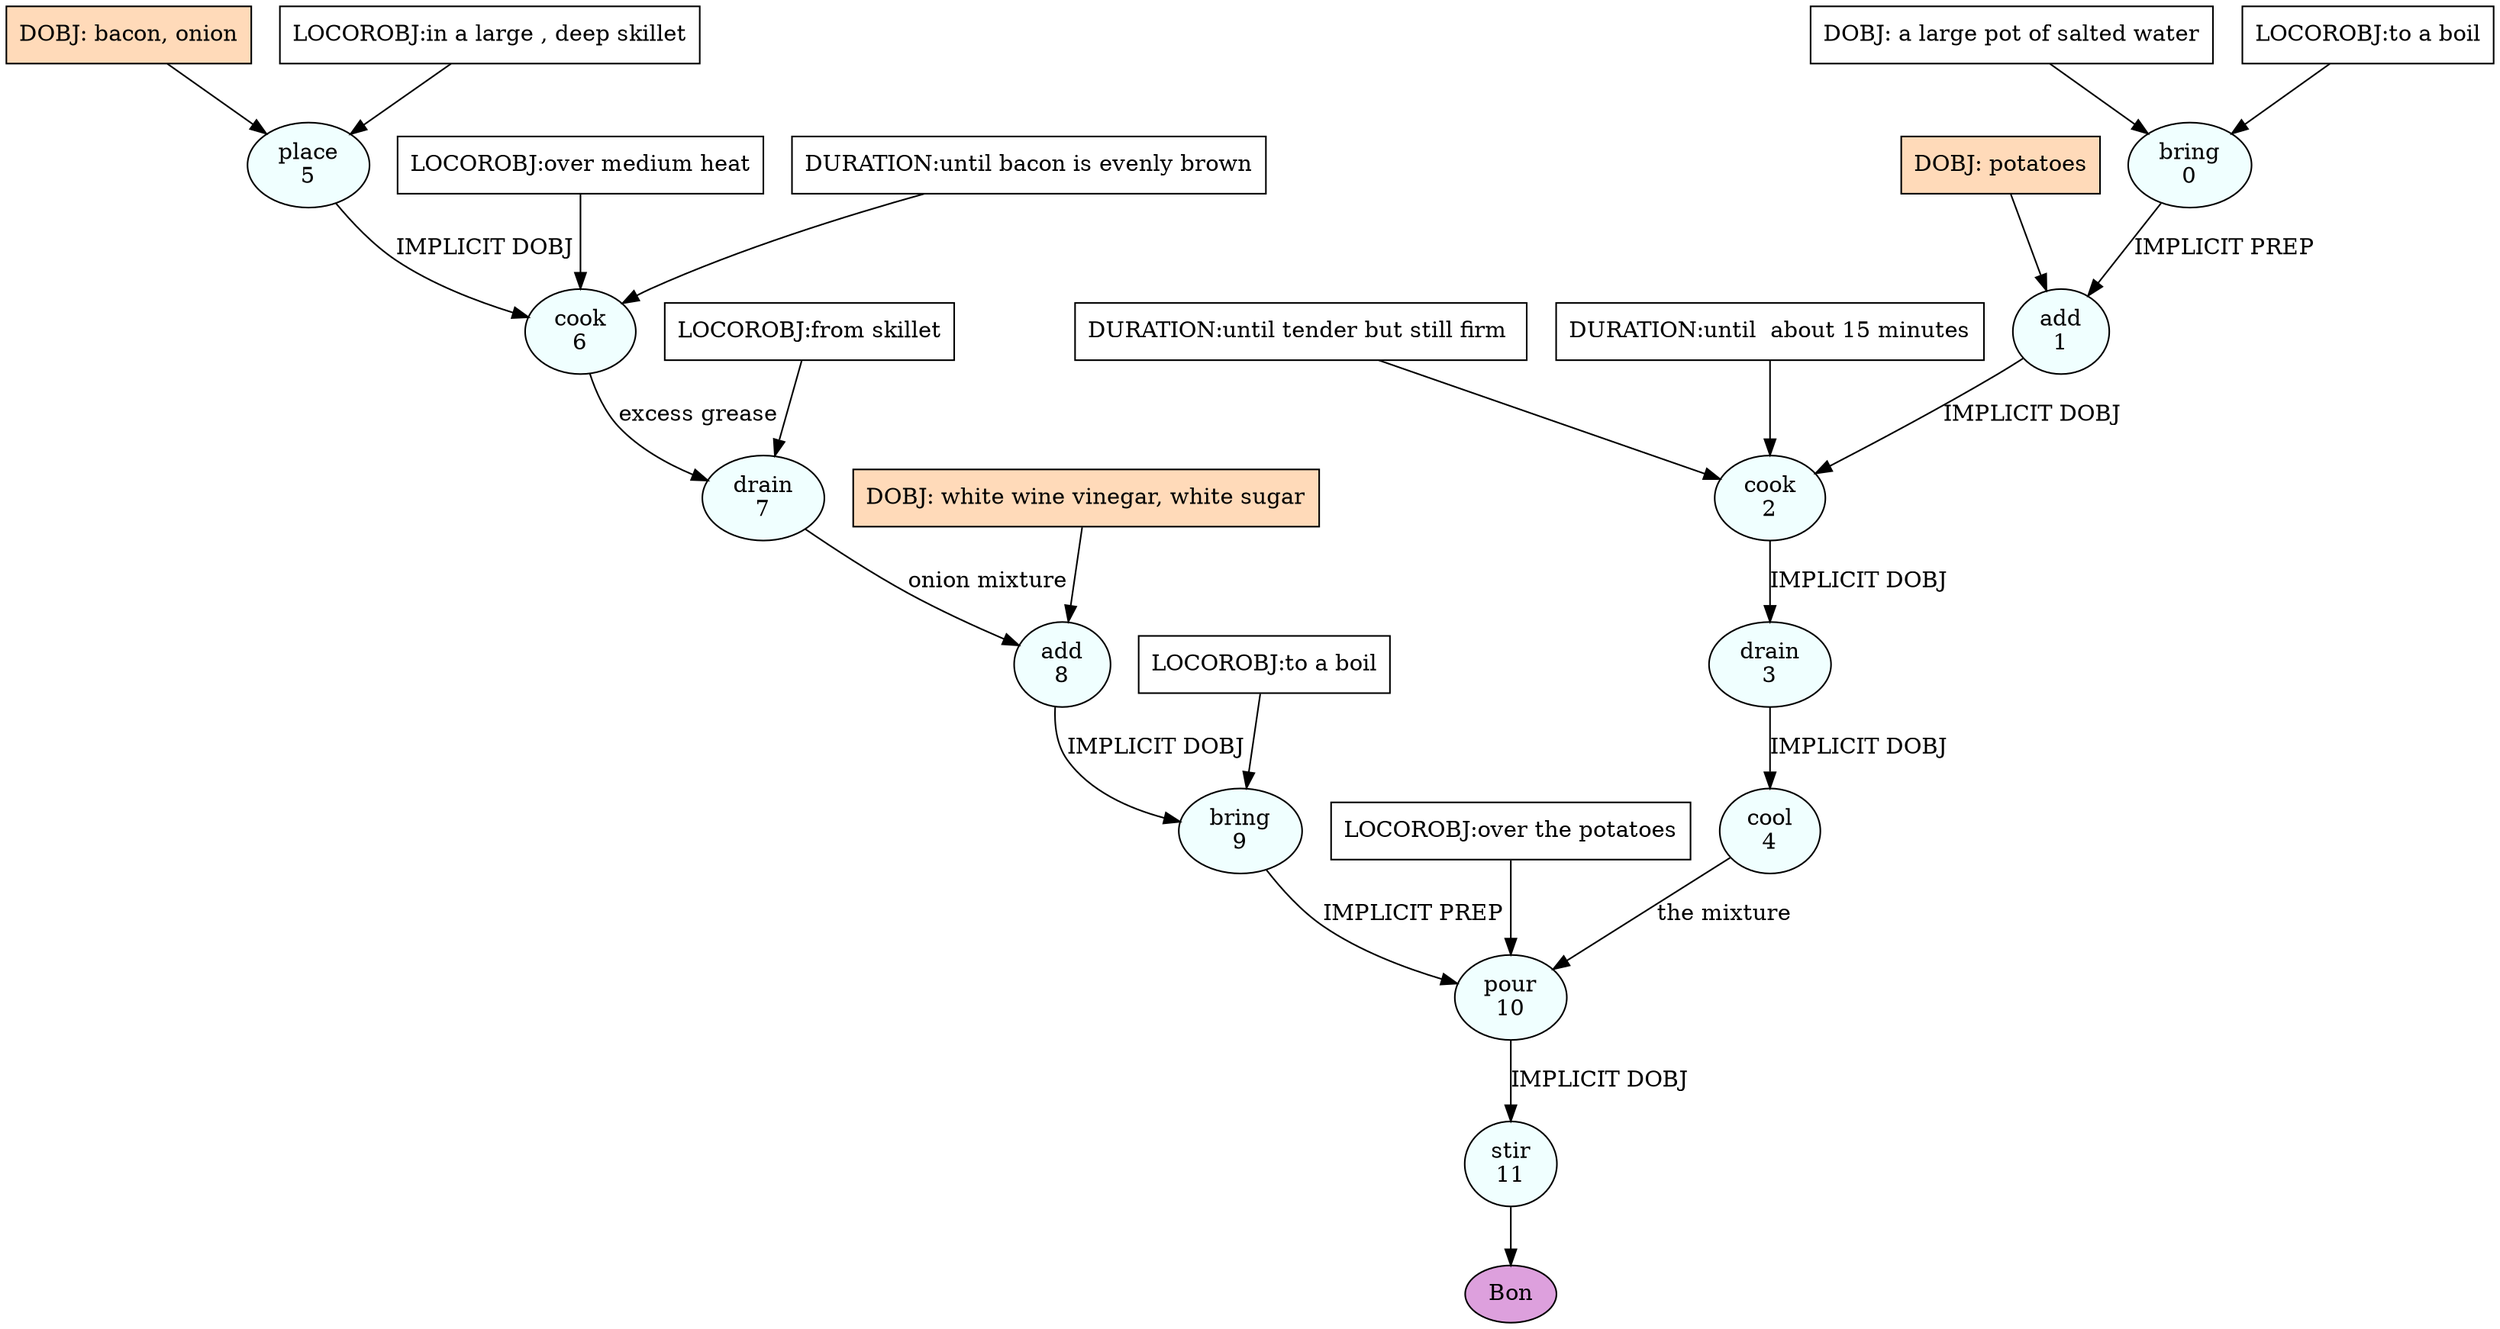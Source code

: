 digraph recipe {
E0[label="bring
0", shape=oval, style=filled, fillcolor=azure]
E1[label="add
1", shape=oval, style=filled, fillcolor=azure]
E2[label="cook
2", shape=oval, style=filled, fillcolor=azure]
E3[label="drain
3", shape=oval, style=filled, fillcolor=azure]
E4[label="cool
4", shape=oval, style=filled, fillcolor=azure]
E5[label="place
5", shape=oval, style=filled, fillcolor=azure]
E6[label="cook
6", shape=oval, style=filled, fillcolor=azure]
E7[label="drain
7", shape=oval, style=filled, fillcolor=azure]
E8[label="add
8", shape=oval, style=filled, fillcolor=azure]
E9[label="bring
9", shape=oval, style=filled, fillcolor=azure]
E10[label="pour
10", shape=oval, style=filled, fillcolor=azure]
E11[label="stir
11", shape=oval, style=filled, fillcolor=azure]
D5[label="DOBJ: bacon, onion", shape=box, style=filled, fillcolor=peachpuff]
D5 -> E5
P5_0[label="LOCOROBJ:in a large , deep skillet", shape=box, style=filled, fillcolor=white]
P5_0 -> E5
D0[label="DOBJ: a large pot of salted water", shape=box, style=filled, fillcolor=white]
D0 -> E0
P0_0[label="LOCOROBJ:to a boil", shape=box, style=filled, fillcolor=white]
P0_0 -> E0
D1_ing[label="DOBJ: potatoes", shape=box, style=filled, fillcolor=peachpuff]
D1_ing -> E1
E0 -> E1 [label="IMPLICIT PREP"]
E1 -> E2 [label="IMPLICIT DOBJ"]
P2_0_0[label="DURATION:until tender but still firm ", shape=box, style=filled, fillcolor=white]
P2_0_0 -> E2
P2_0_1[label="DURATION:until  about 15 minutes", shape=box, style=filled, fillcolor=white]
P2_0_1 -> E2
E2 -> E3 [label="IMPLICIT DOBJ"]
E3 -> E4 [label="IMPLICIT DOBJ"]
E5 -> E6 [label="IMPLICIT DOBJ"]
P6_0_0[label="LOCOROBJ:over medium heat", shape=box, style=filled, fillcolor=white]
P6_0_0 -> E6
P6_1_0[label="DURATION:until bacon is evenly brown", shape=box, style=filled, fillcolor=white]
P6_1_0 -> E6
E6 -> E7 [label="excess grease"]
P7_0_0[label="LOCOROBJ:from skillet", shape=box, style=filled, fillcolor=white]
P7_0_0 -> E7
D8_ing[label="DOBJ: white wine vinegar, white sugar", shape=box, style=filled, fillcolor=peachpuff]
D8_ing -> E8
E7 -> E8 [label="onion mixture"]
E8 -> E9 [label="IMPLICIT DOBJ"]
P9_0_0[label="LOCOROBJ:to a boil", shape=box, style=filled, fillcolor=white]
P9_0_0 -> E9
E4 -> E10 [label="the mixture"]
E9 -> E10 [label="IMPLICIT PREP"]
P10_1_0[label="LOCOROBJ:over the potatoes", shape=box, style=filled, fillcolor=white]
P10_1_0 -> E10
E10 -> E11 [label="IMPLICIT DOBJ"]
EOR[label="Bon", shape=oval, style=filled, fillcolor=plum]
E11 -> EOR
}
